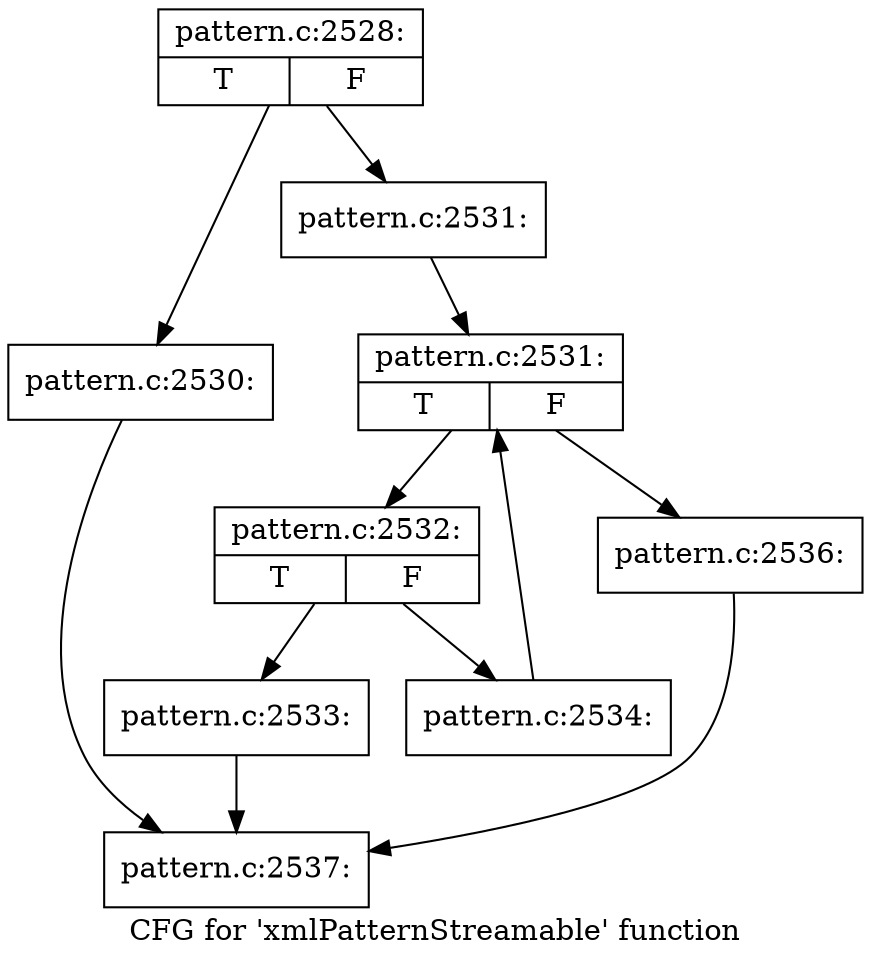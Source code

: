 digraph "CFG for 'xmlPatternStreamable' function" {
	label="CFG for 'xmlPatternStreamable' function";

	Node0x55c8a1130c00 [shape=record,label="{pattern.c:2528:|{<s0>T|<s1>F}}"];
	Node0x55c8a1130c00 -> Node0x55c8a111cb60;
	Node0x55c8a1130c00 -> Node0x55c8a111cc70;
	Node0x55c8a111cb60 [shape=record,label="{pattern.c:2530:}"];
	Node0x55c8a111cb60 -> Node0x55c8a111d6c0;
	Node0x55c8a111cc70 [shape=record,label="{pattern.c:2531:}"];
	Node0x55c8a111cc70 -> Node0x55c8a111d180;
	Node0x55c8a111d180 [shape=record,label="{pattern.c:2531:|{<s0>T|<s1>F}}"];
	Node0x55c8a111d180 -> Node0x55c8a1139e70;
	Node0x55c8a111d180 -> Node0x55c8a1139c90;
	Node0x55c8a1139e70 [shape=record,label="{pattern.c:2532:|{<s0>T|<s1>F}}"];
	Node0x55c8a1139e70 -> Node0x55c8a113a020;
	Node0x55c8a1139e70 -> Node0x55c8a113a070;
	Node0x55c8a113a020 [shape=record,label="{pattern.c:2533:}"];
	Node0x55c8a113a020 -> Node0x55c8a111d6c0;
	Node0x55c8a113a070 [shape=record,label="{pattern.c:2534:}"];
	Node0x55c8a113a070 -> Node0x55c8a111d180;
	Node0x55c8a1139c90 [shape=record,label="{pattern.c:2536:}"];
	Node0x55c8a1139c90 -> Node0x55c8a111d6c0;
	Node0x55c8a111d6c0 [shape=record,label="{pattern.c:2537:}"];
}
